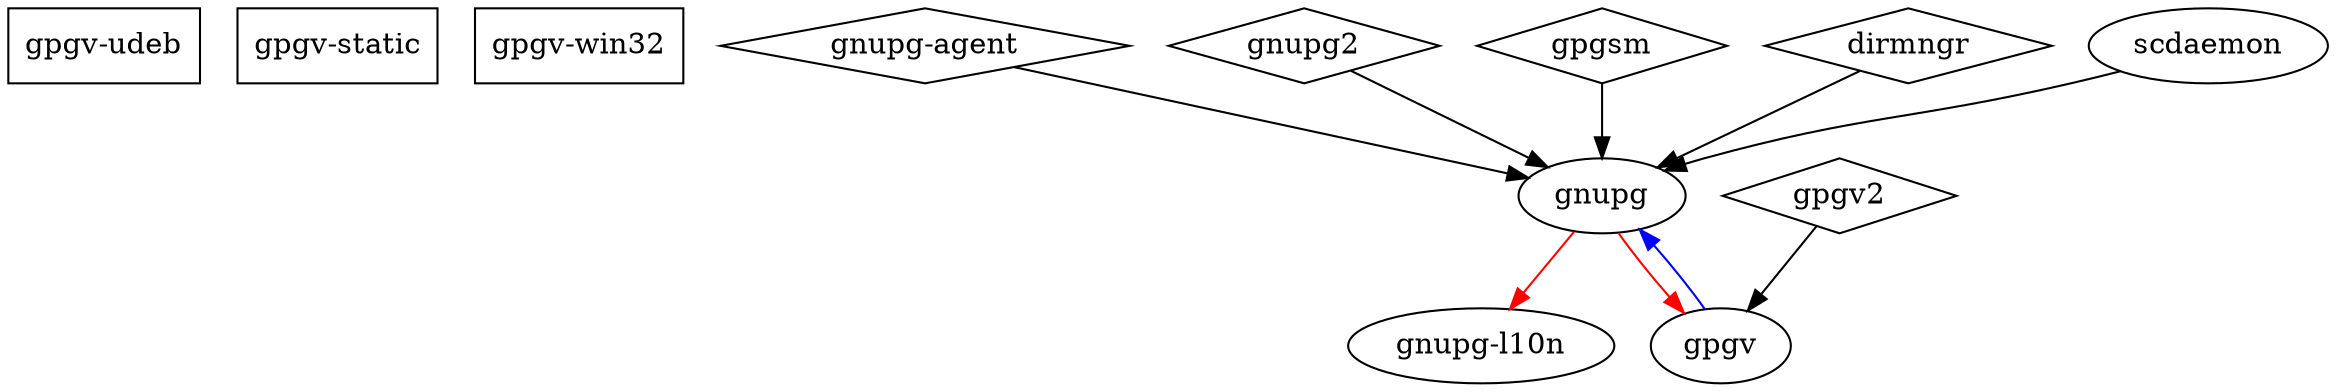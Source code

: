 #!/usr/bin/dot

# interrelationships between binary packages produced by gnupg2 source
# package, if we were to move to the simplified package structure:

# it would be good to graph the external dependencies as well.

digraph gnupg2 {
        # odd-duck packages:
        node [shape=box];
        gpgv_udeb [label="gpgv-udeb"];
        gpgv_static [label="gpgv-static"];
        gpgv_win32 [label="gpgv-win32"];

        # meta-packages, transitional packages:
        node [shape=diamond];
        gnupg_agent [label="gnupg-agent"];
        gnupg2;
        gpgv2;
        gpgsm;
        dirmngr;
        
        node [shape=ellipse];
        gnupg_l10n [label="gnupg-l10n"];
        
        # depends:
        edge [color=black];
        scdaemon -> gnupg;
        gnupg2 -> gnupg;
        gnupg_agent -> gnupg;
        gpgsm -> gnupg;
        dirmngr -> gnupg;
        gpgv2 -> gpgv;

        # recommends:
        edge [color=red];
        gnupg -> gnupg_l10n;
        gnupg -> gpgv;
        
        # suggests:
        edge [color=blue];
        gpgv -> gnupg;
}
